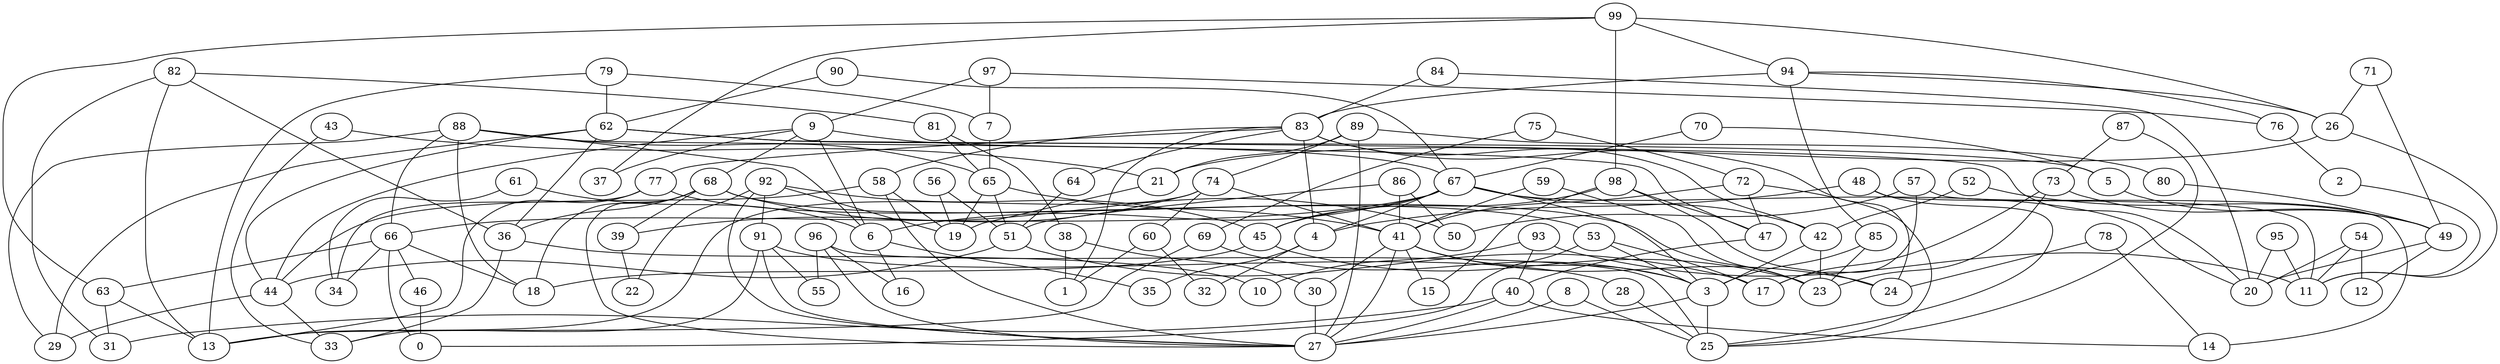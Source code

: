 digraph GG_graph {

subgraph G_graph {
edge [color = black]
"70" -> "5" [dir = none]
"70" -> "67" [dir = none]
"66" -> "34" [dir = none]
"66" -> "18" [dir = none]
"66" -> "0" [dir = none]
"66" -> "63" [dir = none]
"66" -> "46" [dir = none]
"63" -> "31" [dir = none]
"63" -> "13" [dir = none]
"93" -> "40" [dir = none]
"93" -> "11" [dir = none]
"93" -> "10" [dir = none]
"46" -> "0" [dir = none]
"97" -> "7" [dir = none]
"97" -> "9" [dir = none]
"97" -> "76" [dir = none]
"92" -> "91" [dir = none]
"92" -> "27" [dir = none]
"92" -> "19" [dir = none]
"92" -> "45" [dir = none]
"92" -> "22" [dir = none]
"85" -> "23" [dir = none]
"85" -> "3" [dir = none]
"2" -> "11" [dir = none]
"62" -> "20" [dir = none]
"62" -> "29" [dir = none]
"62" -> "5" [dir = none]
"62" -> "36" [dir = none]
"62" -> "44" [dir = none]
"3" -> "27" [dir = none]
"3" -> "25" [dir = none]
"8" -> "27" [dir = none]
"8" -> "25" [dir = none]
"87" -> "73" [dir = none]
"87" -> "25" [dir = none]
"4" -> "32" [dir = none]
"4" -> "35" [dir = none]
"78" -> "14" [dir = none]
"78" -> "24" [dir = none]
"84" -> "83" [dir = none]
"84" -> "20" [dir = none]
"58" -> "27" [dir = none]
"58" -> "44" [dir = none]
"58" -> "19" [dir = none]
"30" -> "27" [dir = none]
"61" -> "34" [dir = none]
"61" -> "6" [dir = none]
"38" -> "1" [dir = none]
"38" -> "30" [dir = none]
"90" -> "62" [dir = none]
"90" -> "67" [dir = none]
"48" -> "4" [dir = none]
"48" -> "25" [dir = none]
"48" -> "11" [dir = none]
"9" -> "6" [dir = none]
"9" -> "67" [dir = none]
"9" -> "44" [dir = none]
"9" -> "68" [dir = none]
"9" -> "37" [dir = none]
"39" -> "22" [dir = none]
"40" -> "27" [dir = none]
"40" -> "31" [dir = none]
"40" -> "14" [dir = none]
"41" -> "3" [dir = none]
"41" -> "15" [dir = none]
"41" -> "27" [dir = none]
"41" -> "30" [dir = none]
"41" -> "24" [dir = none]
"28" -> "25" [dir = none]
"51" -> "17" [dir = none]
"51" -> "44" [dir = none]
"59" -> "41" [dir = none]
"59" -> "23" [dir = none]
"67" -> "4" [dir = none]
"67" -> "45" [dir = none]
"67" -> "3" [dir = none]
"67" -> "66" [dir = none]
"67" -> "20" [dir = none]
"67" -> "42" [dir = none]
"67" -> "6" [dir = none]
"83" -> "42" [dir = none]
"83" -> "77" [dir = none]
"83" -> "24" [dir = none]
"83" -> "1" [dir = none]
"83" -> "64" [dir = none]
"83" -> "58" [dir = none]
"83" -> "4" [dir = none]
"6" -> "35" [dir = none]
"6" -> "16" [dir = none]
"64" -> "51" [dir = none]
"77" -> "53" [dir = none]
"77" -> "13" [dir = none]
"77" -> "34" [dir = none]
"49" -> "12" [dir = none]
"49" -> "20" [dir = none]
"42" -> "23" [dir = none]
"42" -> "3" [dir = none]
"80" -> "49" [dir = none]
"91" -> "33" [dir = none]
"91" -> "27" [dir = none]
"91" -> "28" [dir = none]
"91" -> "55" [dir = none]
"94" -> "26" [dir = none]
"94" -> "76" [dir = none]
"94" -> "85" [dir = none]
"94" -> "83" [dir = none]
"44" -> "29" [dir = none]
"44" -> "33" [dir = none]
"74" -> "60" [dir = none]
"74" -> "39" [dir = none]
"74" -> "41" [dir = none]
"74" -> "13" [dir = none]
"99" -> "37" [dir = none]
"99" -> "63" [dir = none]
"99" -> "98" [dir = none]
"99" -> "94" [dir = none]
"99" -> "26" [dir = none]
"79" -> "62" [dir = none]
"79" -> "13" [dir = none]
"79" -> "7" [dir = none]
"56" -> "51" [dir = none]
"56" -> "19" [dir = none]
"88" -> "6" [dir = none]
"88" -> "47" [dir = none]
"88" -> "65" [dir = none]
"88" -> "18" [dir = none]
"88" -> "66" [dir = none]
"88" -> "29" [dir = none]
"36" -> "10" [dir = none]
"36" -> "33" [dir = none]
"76" -> "2" [dir = none]
"73" -> "49" [dir = none]
"73" -> "23" [dir = none]
"73" -> "17" [dir = none]
"75" -> "72" [dir = none]
"75" -> "69" [dir = none]
"53" -> "3" [dir = none]
"53" -> "17" [dir = none]
"53" -> "0" [dir = none]
"5" -> "49" [dir = none]
"72" -> "25" [dir = none]
"72" -> "41" [dir = none]
"72" -> "47" [dir = none]
"7" -> "65" [dir = none]
"65" -> "51" [dir = none]
"65" -> "41" [dir = none]
"65" -> "19" [dir = none]
"95" -> "11" [dir = none]
"95" -> "20" [dir = none]
"69" -> "13" [dir = none]
"69" -> "3" [dir = none]
"81" -> "38" [dir = none]
"81" -> "65" [dir = none]
"82" -> "13" [dir = none]
"82" -> "36" [dir = none]
"82" -> "31" [dir = none]
"82" -> "81" [dir = none]
"98" -> "24" [dir = none]
"98" -> "45" [dir = none]
"98" -> "15" [dir = none]
"98" -> "47" [dir = none]
"89" -> "21" [dir = none]
"89" -> "74" [dir = none]
"89" -> "27" [dir = none]
"89" -> "80" [dir = none]
"96" -> "55" [dir = none]
"96" -> "16" [dir = none]
"96" -> "27" [dir = none]
"96" -> "25" [dir = none]
"47" -> "40" [dir = none]
"43" -> "21" [dir = none]
"43" -> "33" [dir = none]
"60" -> "32" [dir = none]
"60" -> "1" [dir = none]
"54" -> "20" [dir = none]
"54" -> "11" [dir = none]
"54" -> "12" [dir = none]
"57" -> "14" [dir = none]
"57" -> "50" [dir = none]
"57" -> "17" [dir = none]
"45" -> "23" [dir = none]
"45" -> "18" [dir = none]
"26" -> "11" [dir = none]
"26" -> "21" [dir = none]
"21" -> "19" [dir = none]
"71" -> "26" [dir = none]
"71" -> "49" [dir = none]
"86" -> "50" [dir = none]
"86" -> "41" [dir = none]
"86" -> "51" [dir = none]
"52" -> "49" [dir = none]
"52" -> "42" [dir = none]
"68" -> "36" [dir = none]
"68" -> "23" [dir = none]
"68" -> "27" [dir = none]
"68" -> "18" [dir = none]
"68" -> "50" [dir = none]
"68" -> "39" [dir = none]
}

}
